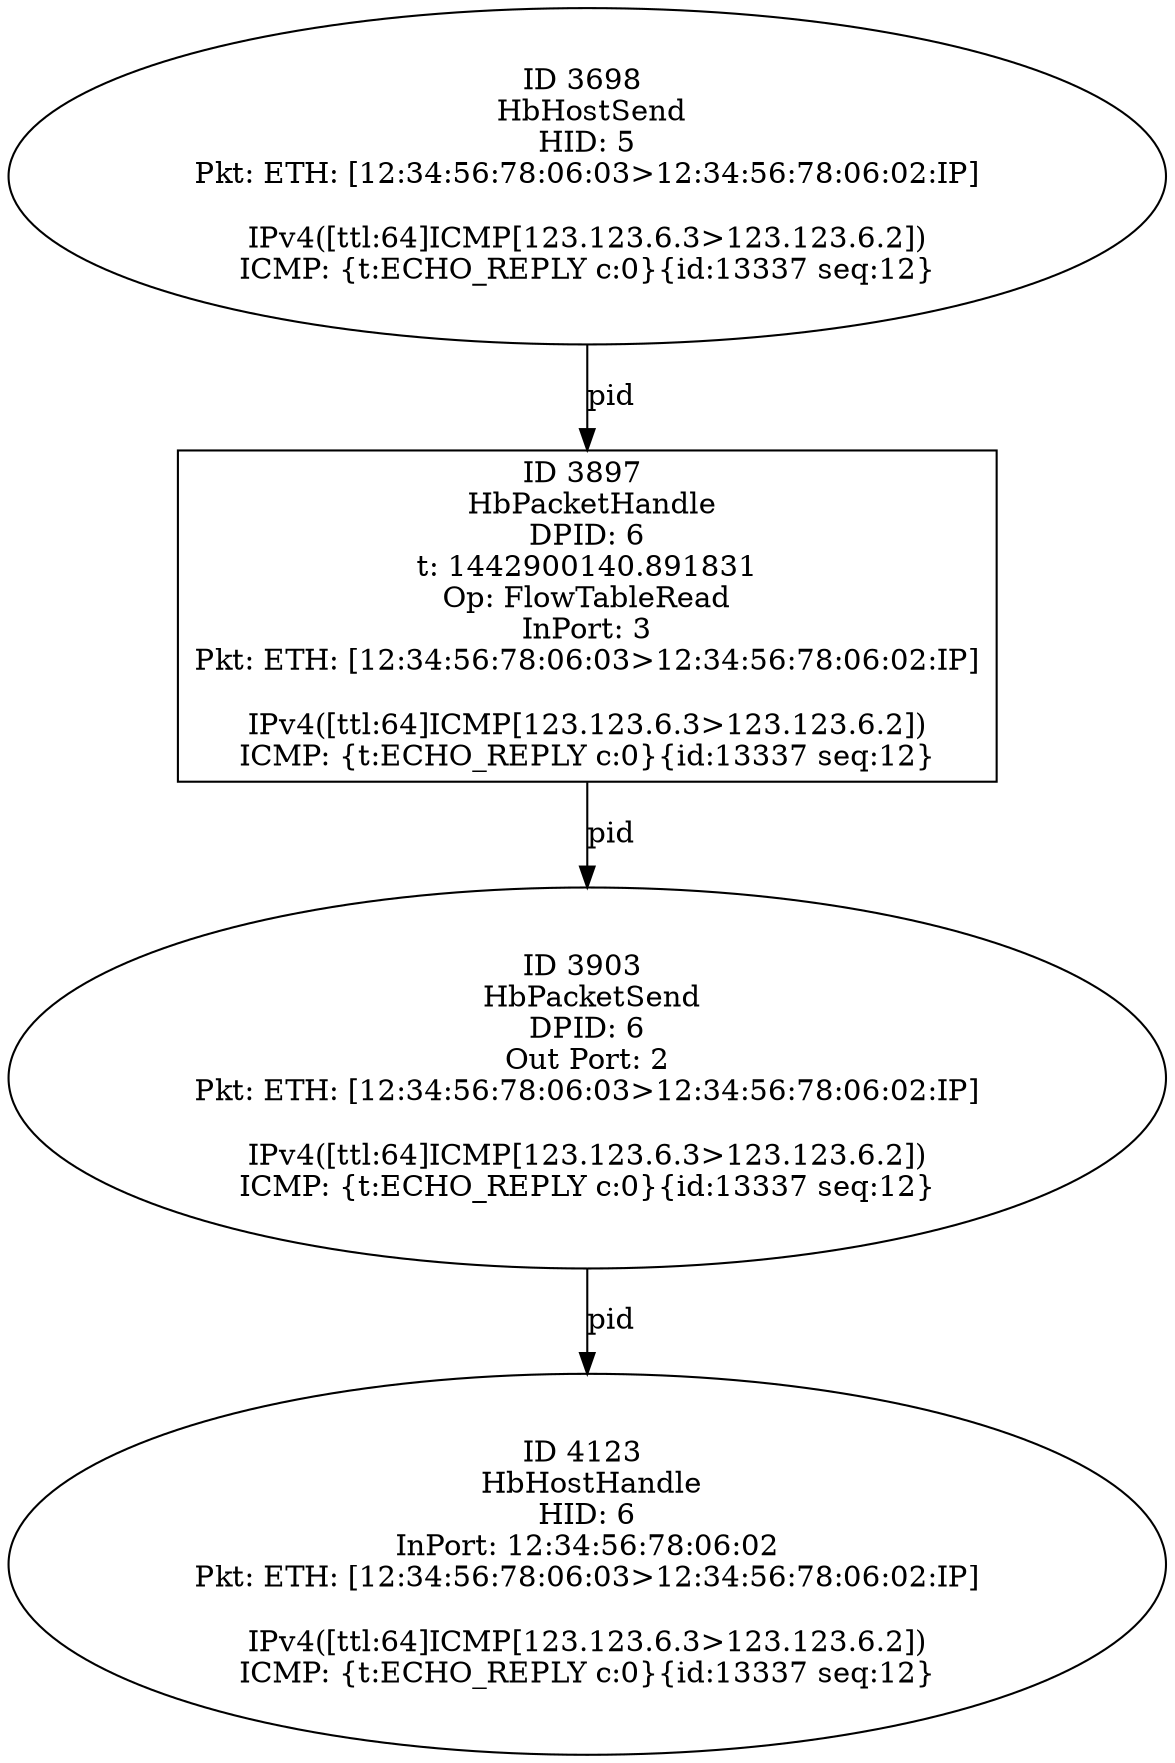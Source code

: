 strict digraph G {
3897 [shape=box, event=<hb_events.HbPacketHandle object at 0x1085d63d0>, label="ID 3897 
 HbPacketHandle
DPID: 6
t: 1442900140.891831
Op: FlowTableRead
InPort: 3
Pkt: ETH: [12:34:56:78:06:03>12:34:56:78:06:02:IP]

IPv4([ttl:64]ICMP[123.123.6.3>123.123.6.2])
ICMP: {t:ECHO_REPLY c:0}{id:13337 seq:12}"];
3698 [shape=oval, event=<hb_events.HbHostSend object at 0x10846bf50>, label="ID 3698 
 HbHostSend
HID: 5
Pkt: ETH: [12:34:56:78:06:03>12:34:56:78:06:02:IP]

IPv4([ttl:64]ICMP[123.123.6.3>123.123.6.2])
ICMP: {t:ECHO_REPLY c:0}{id:13337 seq:12}"];
4123 [shape=oval, event=<hb_events.HbHostHandle object at 0x108665290>, label="ID 4123 
 HbHostHandle
HID: 6
InPort: 12:34:56:78:06:02
Pkt: ETH: [12:34:56:78:06:03>12:34:56:78:06:02:IP]

IPv4([ttl:64]ICMP[123.123.6.3>123.123.6.2])
ICMP: {t:ECHO_REPLY c:0}{id:13337 seq:12}"];
3903 [shape=oval, event=<hb_events.HbPacketSend object at 0x1085b6f10>, label="ID 3903 
 HbPacketSend
DPID: 6
Out Port: 2
Pkt: ETH: [12:34:56:78:06:03>12:34:56:78:06:02:IP]

IPv4([ttl:64]ICMP[123.123.6.3>123.123.6.2])
ICMP: {t:ECHO_REPLY c:0}{id:13337 seq:12}"];
3897 -> 3903  [rel=pid, label=pid];
3698 -> 3897  [rel=pid, label=pid];
3903 -> 4123  [rel=pid, label=pid];
}
